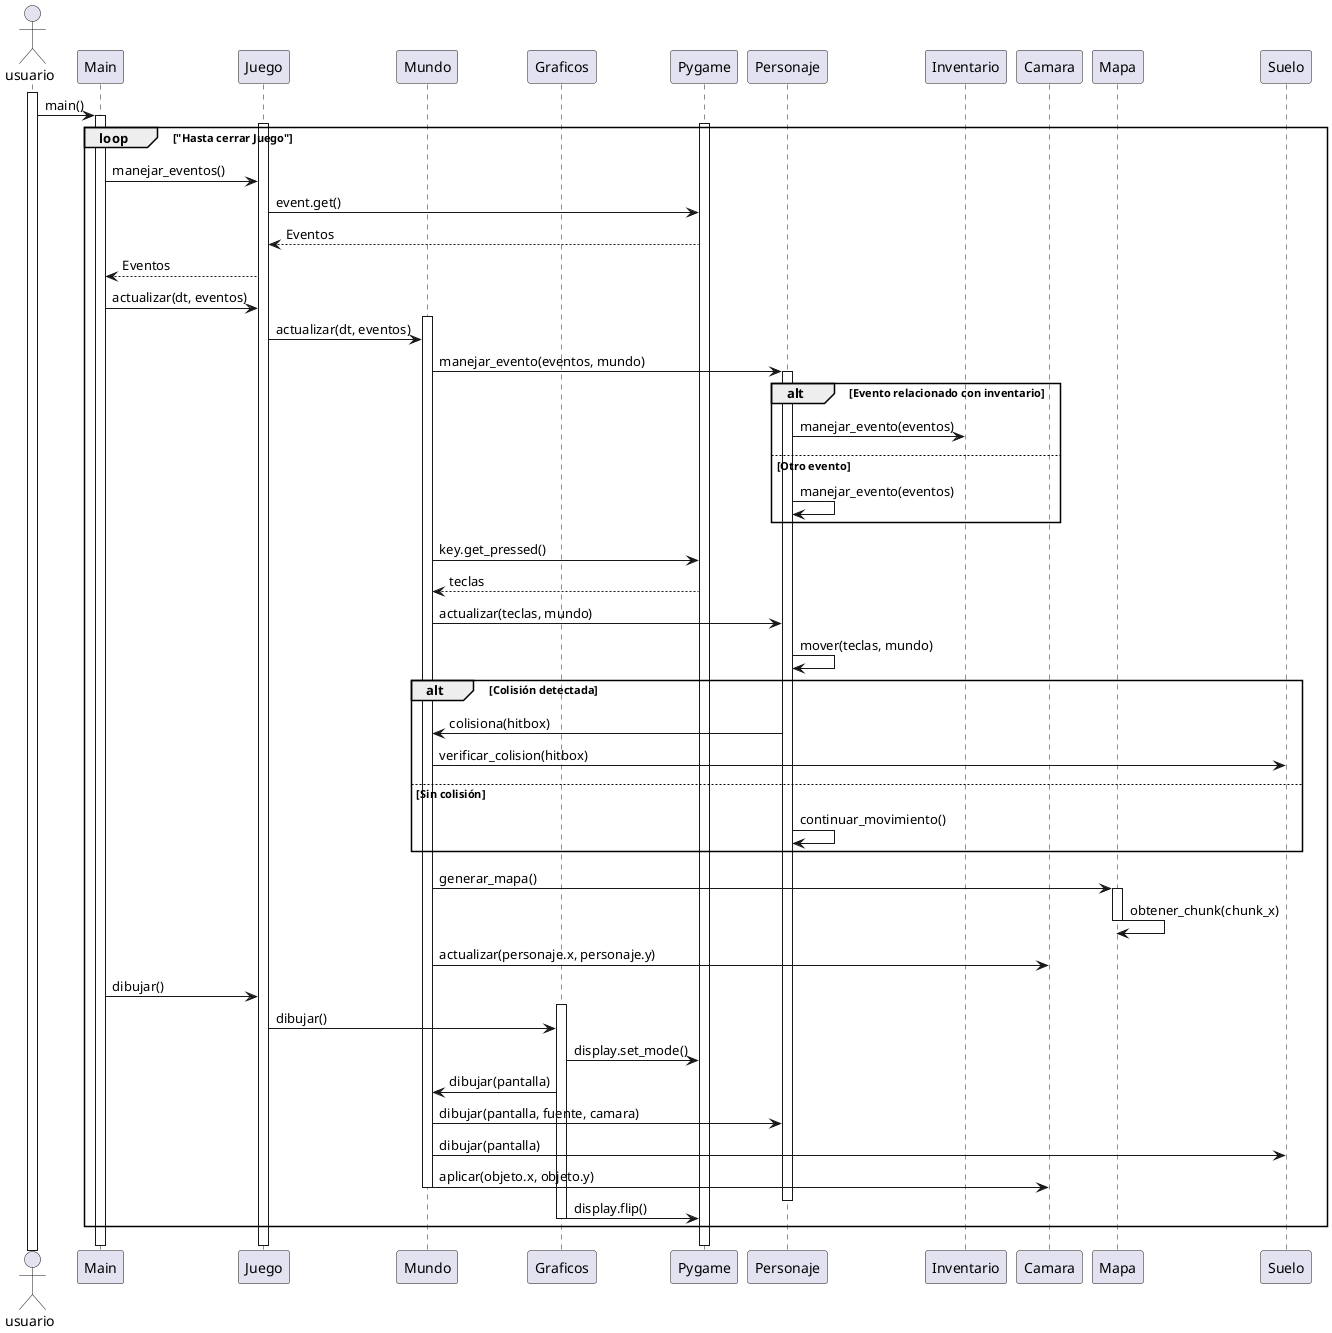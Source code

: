 @startuml DiagramaSecuencia
!pragma teoz true
actor usuario

participant Main
participant Juego
participant Mundo
participant Graficos
participant Pygame
participant Personaje
participant Inventario
participant Camara
participant Mapa
participant Suelo

activate usuario
usuario -> Main : main()

activate Main
activate Juego
activate Pygame

loop "Hasta cerrar Juego"
    Main -> Juego : manejar_eventos()
    Juego -> Pygame : event.get()
    Juego <-- Pygame : Eventos
    Main <-- Juego: Eventos

    Main -> Juego : actualizar(dt, eventos)
    activate Mundo
    Juego -> Mundo : actualizar(dt, eventos)

    Mundo -> Personaje : manejar_evento(eventos, mundo)
    activate Personaje
    alt Evento relacionado con inventario
        Personaje -> Inventario : manejar_evento(eventos)
    else Otro evento
        Personaje -> Personaje : manejar_evento(eventos)
    end
    deactivate Inventario

    Mundo -> Pygame : key.get_pressed()
    Mundo <-- Pygame : teclas
    Mundo -> Personaje : actualizar(teclas, mundo)

    Personaje -> Personaje : mover(teclas, mundo)
    alt Colisión detectada
        Personaje -> Mundo : colisiona(hitbox)
        Mundo -> Suelo : verificar_colision(hitbox)
    else Sin colisión
        Personaje -> Personaje : continuar_movimiento()
    end
    deactivate Suelo

    Mundo -> Mapa : generar_mapa()
    activate Mapa
    Mapa -> Mapa : obtener_chunk(chunk_x)
    deactivate Mapa

    Mundo -> Camara : actualizar(personaje.x, personaje.y)
    deactivate Camara

    Main -> Juego : dibujar()
    activate Graficos
    Juego -> Graficos : dibujar()
    Graficos -> Pygame : display.set_mode()
    Graficos -> Mundo : dibujar(pantalla)
    Mundo -> Personaje : dibujar(pantalla, fuente, camara)
    Mundo -> Suelo : dibujar(pantalla)
    Mundo -> Camara : aplicar(objeto.x, objeto.y)
    deactivate Suelo
    deactivate Personaje
    deactivate Mundo
    Graficos -> Pygame : display.flip()
    deactivate Graficos
end

deactivate Pygame
deactivate Juego
deactivate Main
@enduml